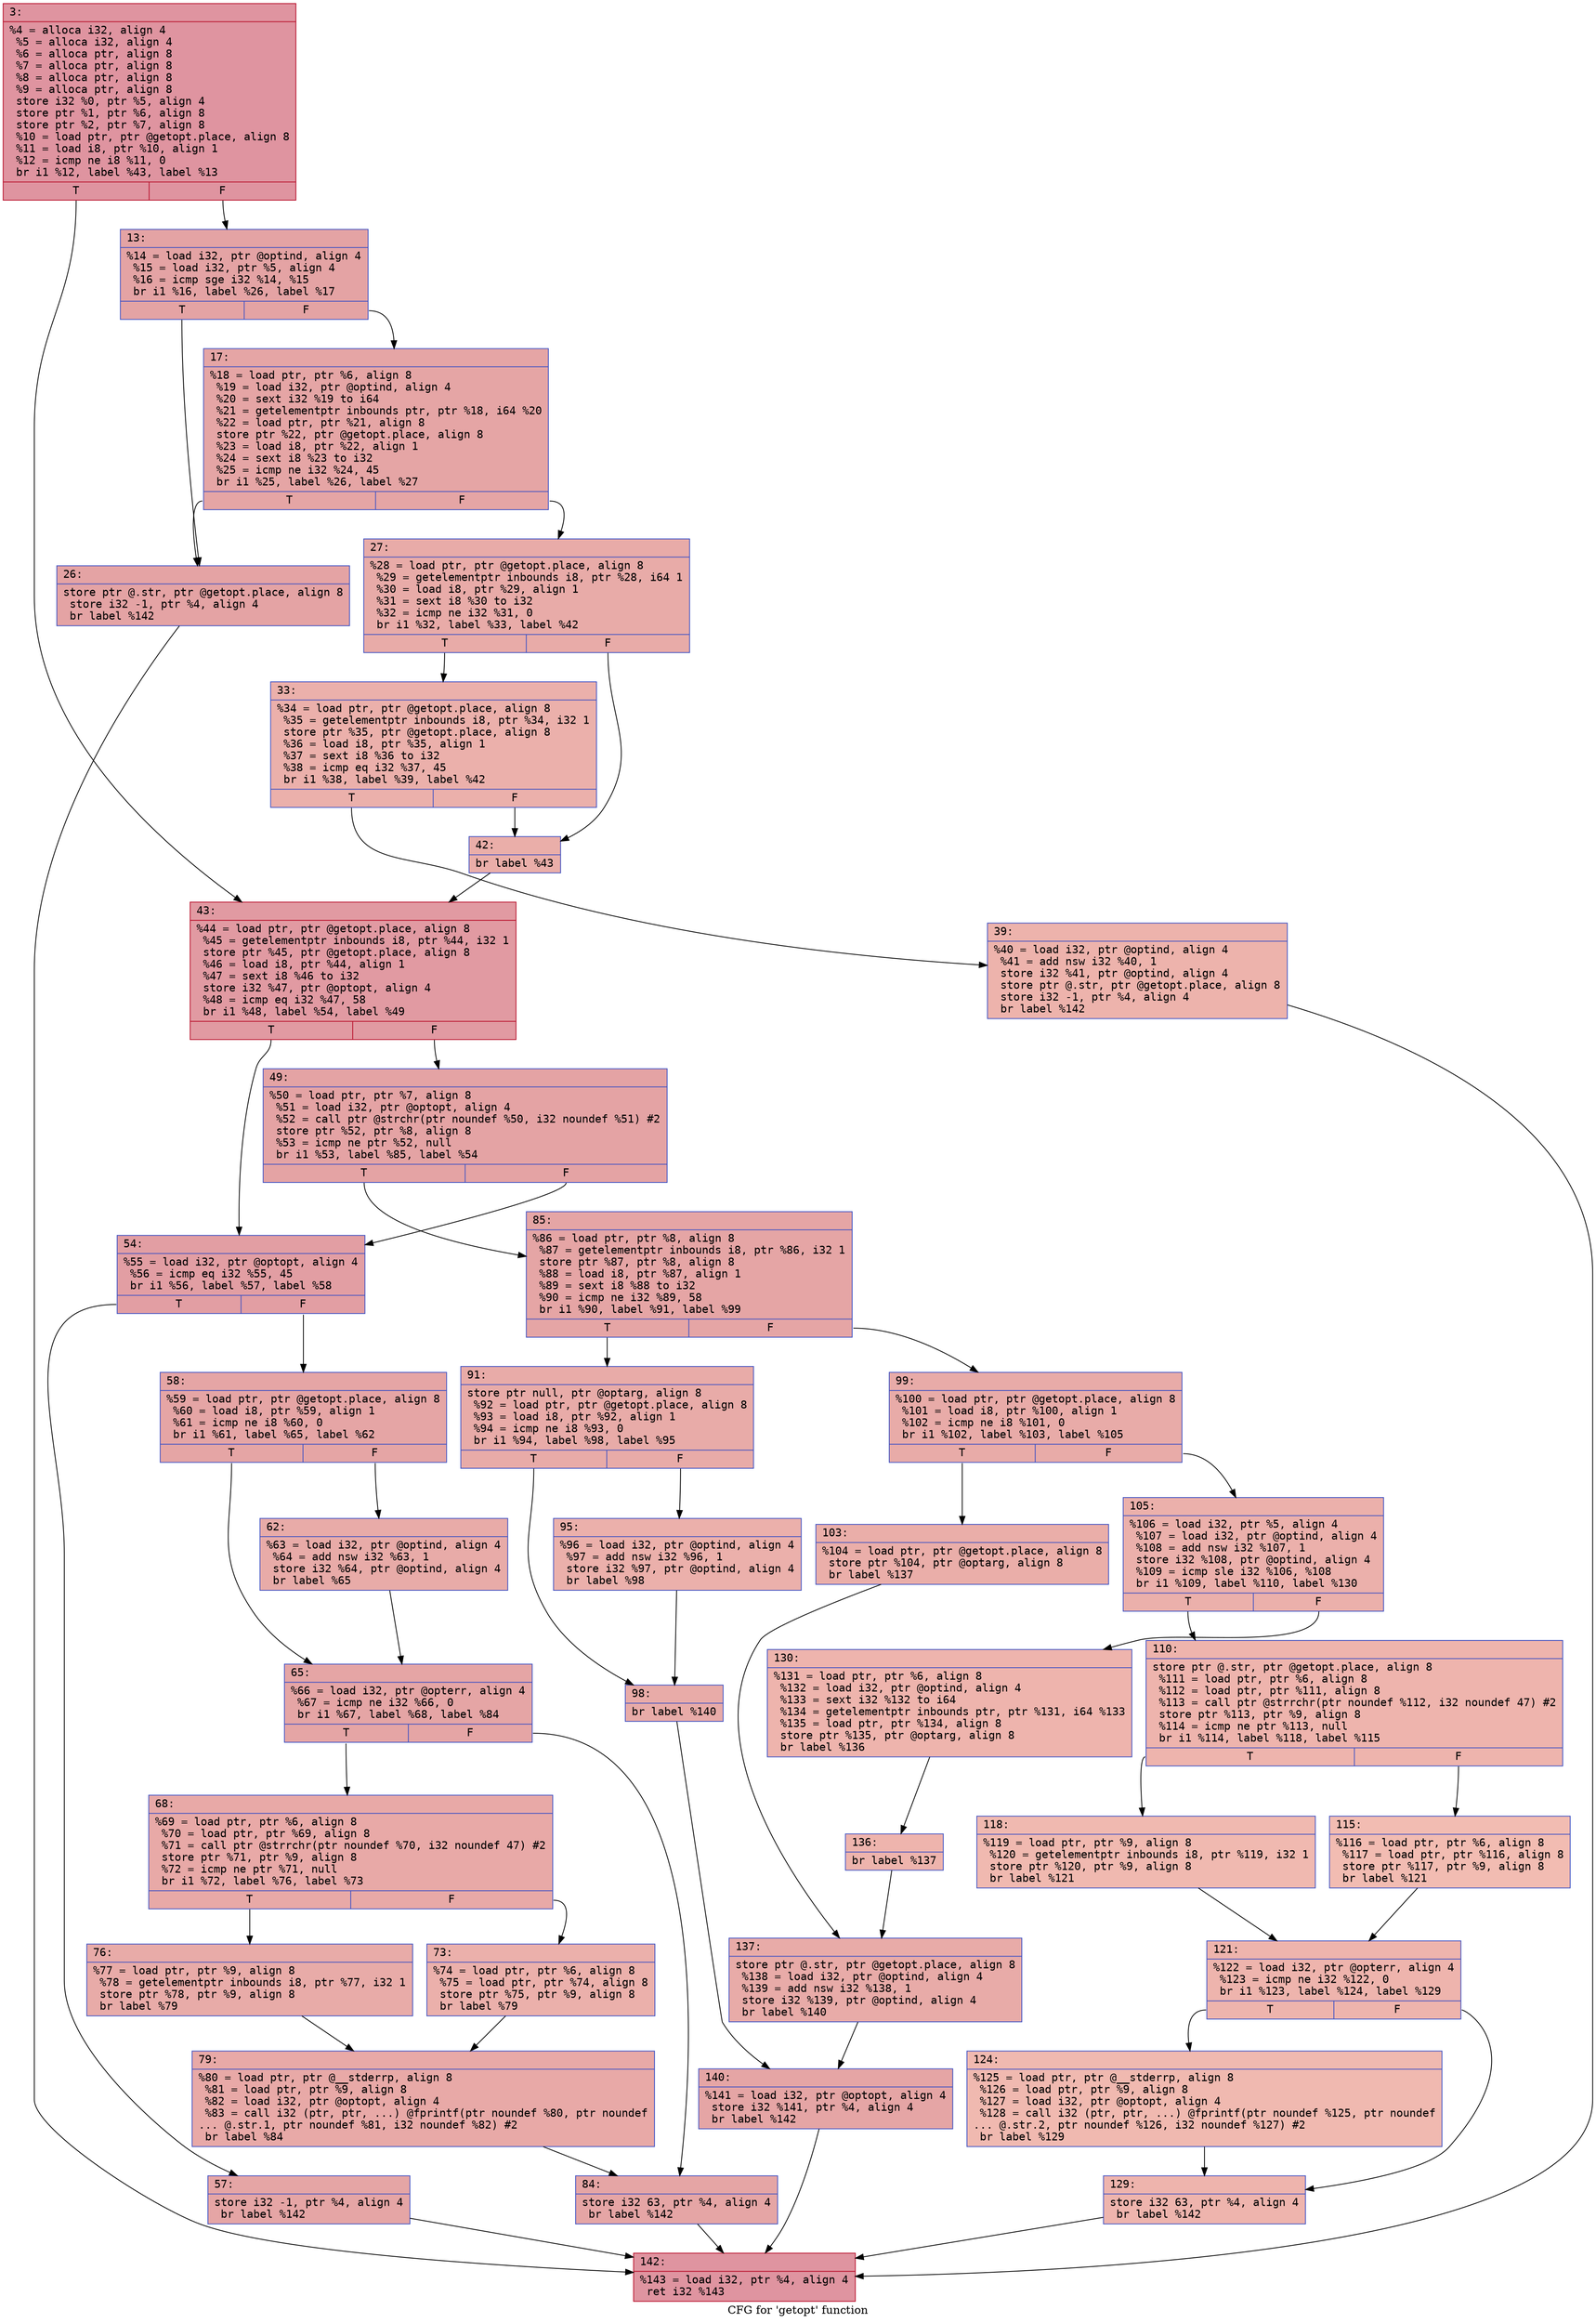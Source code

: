 digraph "CFG for 'getopt' function" {
	label="CFG for 'getopt' function";

	Node0x6000012d1f90 [shape=record,color="#b70d28ff", style=filled, fillcolor="#b70d2870" fontname="Courier",label="{3:\l|  %4 = alloca i32, align 4\l  %5 = alloca i32, align 4\l  %6 = alloca ptr, align 8\l  %7 = alloca ptr, align 8\l  %8 = alloca ptr, align 8\l  %9 = alloca ptr, align 8\l  store i32 %0, ptr %5, align 4\l  store ptr %1, ptr %6, align 8\l  store ptr %2, ptr %7, align 8\l  %10 = load ptr, ptr @getopt.place, align 8\l  %11 = load i8, ptr %10, align 1\l  %12 = icmp ne i8 %11, 0\l  br i1 %12, label %43, label %13\l|{<s0>T|<s1>F}}"];
	Node0x6000012d1f90:s0 -> Node0x6000012d2210[tooltip="3 -> 43\nProbability 62.50%" ];
	Node0x6000012d1f90:s1 -> Node0x6000012d1fe0[tooltip="3 -> 13\nProbability 37.50%" ];
	Node0x6000012d1fe0 [shape=record,color="#3d50c3ff", style=filled, fillcolor="#c32e3170" fontname="Courier",label="{13:\l|  %14 = load i32, ptr @optind, align 4\l  %15 = load i32, ptr %5, align 4\l  %16 = icmp sge i32 %14, %15\l  br i1 %16, label %26, label %17\l|{<s0>T|<s1>F}}"];
	Node0x6000012d1fe0:s0 -> Node0x6000012d2080[tooltip="13 -> 26\nProbability 50.00%" ];
	Node0x6000012d1fe0:s1 -> Node0x6000012d2030[tooltip="13 -> 17\nProbability 50.00%" ];
	Node0x6000012d2030 [shape=record,color="#3d50c3ff", style=filled, fillcolor="#c5333470" fontname="Courier",label="{17:\l|  %18 = load ptr, ptr %6, align 8\l  %19 = load i32, ptr @optind, align 4\l  %20 = sext i32 %19 to i64\l  %21 = getelementptr inbounds ptr, ptr %18, i64 %20\l  %22 = load ptr, ptr %21, align 8\l  store ptr %22, ptr @getopt.place, align 8\l  %23 = load i8, ptr %22, align 1\l  %24 = sext i8 %23 to i32\l  %25 = icmp ne i32 %24, 45\l  br i1 %25, label %26, label %27\l|{<s0>T|<s1>F}}"];
	Node0x6000012d2030:s0 -> Node0x6000012d2080[tooltip="17 -> 26\nProbability 50.00%" ];
	Node0x6000012d2030:s1 -> Node0x6000012d20d0[tooltip="17 -> 27\nProbability 50.00%" ];
	Node0x6000012d2080 [shape=record,color="#3d50c3ff", style=filled, fillcolor="#c32e3170" fontname="Courier",label="{26:\l|  store ptr @.str, ptr @getopt.place, align 8\l  store i32 -1, ptr %4, align 4\l  br label %142\l}"];
	Node0x6000012d2080 -> Node0x6000012d2b20[tooltip="26 -> 142\nProbability 100.00%" ];
	Node0x6000012d20d0 [shape=record,color="#3d50c3ff", style=filled, fillcolor="#cc403a70" fontname="Courier",label="{27:\l|  %28 = load ptr, ptr @getopt.place, align 8\l  %29 = getelementptr inbounds i8, ptr %28, i64 1\l  %30 = load i8, ptr %29, align 1\l  %31 = sext i8 %30 to i32\l  %32 = icmp ne i32 %31, 0\l  br i1 %32, label %33, label %42\l|{<s0>T|<s1>F}}"];
	Node0x6000012d20d0:s0 -> Node0x6000012d2120[tooltip="27 -> 33\nProbability 62.50%" ];
	Node0x6000012d20d0:s1 -> Node0x6000012d21c0[tooltip="27 -> 42\nProbability 37.50%" ];
	Node0x6000012d2120 [shape=record,color="#3d50c3ff", style=filled, fillcolor="#d24b4070" fontname="Courier",label="{33:\l|  %34 = load ptr, ptr @getopt.place, align 8\l  %35 = getelementptr inbounds i8, ptr %34, i32 1\l  store ptr %35, ptr @getopt.place, align 8\l  %36 = load i8, ptr %35, align 1\l  %37 = sext i8 %36 to i32\l  %38 = icmp eq i32 %37, 45\l  br i1 %38, label %39, label %42\l|{<s0>T|<s1>F}}"];
	Node0x6000012d2120:s0 -> Node0x6000012d2170[tooltip="33 -> 39\nProbability 50.00%" ];
	Node0x6000012d2120:s1 -> Node0x6000012d21c0[tooltip="33 -> 42\nProbability 50.00%" ];
	Node0x6000012d2170 [shape=record,color="#3d50c3ff", style=filled, fillcolor="#d6524470" fontname="Courier",label="{39:\l|  %40 = load i32, ptr @optind, align 4\l  %41 = add nsw i32 %40, 1\l  store i32 %41, ptr @optind, align 4\l  store ptr @.str, ptr @getopt.place, align 8\l  store i32 -1, ptr %4, align 4\l  br label %142\l}"];
	Node0x6000012d2170 -> Node0x6000012d2b20[tooltip="39 -> 142\nProbability 100.00%" ];
	Node0x6000012d21c0 [shape=record,color="#3d50c3ff", style=filled, fillcolor="#d0473d70" fontname="Courier",label="{42:\l|  br label %43\l}"];
	Node0x6000012d21c0 -> Node0x6000012d2210[tooltip="42 -> 43\nProbability 100.00%" ];
	Node0x6000012d2210 [shape=record,color="#b70d28ff", style=filled, fillcolor="#bb1b2c70" fontname="Courier",label="{43:\l|  %44 = load ptr, ptr @getopt.place, align 8\l  %45 = getelementptr inbounds i8, ptr %44, i32 1\l  store ptr %45, ptr @getopt.place, align 8\l  %46 = load i8, ptr %44, align 1\l  %47 = sext i8 %46 to i32\l  store i32 %47, ptr @optopt, align 4\l  %48 = icmp eq i32 %47, 58\l  br i1 %48, label %54, label %49\l|{<s0>T|<s1>F}}"];
	Node0x6000012d2210:s0 -> Node0x6000012d22b0[tooltip="43 -> 54\nProbability 50.00%" ];
	Node0x6000012d2210:s1 -> Node0x6000012d2260[tooltip="43 -> 49\nProbability 50.00%" ];
	Node0x6000012d2260 [shape=record,color="#3d50c3ff", style=filled, fillcolor="#c32e3170" fontname="Courier",label="{49:\l|  %50 = load ptr, ptr %7, align 8\l  %51 = load i32, ptr @optopt, align 4\l  %52 = call ptr @strchr(ptr noundef %50, i32 noundef %51) #2\l  store ptr %52, ptr %8, align 8\l  %53 = icmp ne ptr %52, null\l  br i1 %53, label %85, label %54\l|{<s0>T|<s1>F}}"];
	Node0x6000012d2260:s0 -> Node0x6000012d25d0[tooltip="49 -> 85\nProbability 62.50%" ];
	Node0x6000012d2260:s1 -> Node0x6000012d22b0[tooltip="49 -> 54\nProbability 37.50%" ];
	Node0x6000012d22b0 [shape=record,color="#3d50c3ff", style=filled, fillcolor="#be242e70" fontname="Courier",label="{54:\l|  %55 = load i32, ptr @optopt, align 4\l  %56 = icmp eq i32 %55, 45\l  br i1 %56, label %57, label %58\l|{<s0>T|<s1>F}}"];
	Node0x6000012d22b0:s0 -> Node0x6000012d2300[tooltip="54 -> 57\nProbability 50.00%" ];
	Node0x6000012d22b0:s1 -> Node0x6000012d2350[tooltip="54 -> 58\nProbability 50.00%" ];
	Node0x6000012d2300 [shape=record,color="#3d50c3ff", style=filled, fillcolor="#c5333470" fontname="Courier",label="{57:\l|  store i32 -1, ptr %4, align 4\l  br label %142\l}"];
	Node0x6000012d2300 -> Node0x6000012d2b20[tooltip="57 -> 142\nProbability 100.00%" ];
	Node0x6000012d2350 [shape=record,color="#3d50c3ff", style=filled, fillcolor="#c5333470" fontname="Courier",label="{58:\l|  %59 = load ptr, ptr @getopt.place, align 8\l  %60 = load i8, ptr %59, align 1\l  %61 = icmp ne i8 %60, 0\l  br i1 %61, label %65, label %62\l|{<s0>T|<s1>F}}"];
	Node0x6000012d2350:s0 -> Node0x6000012d23f0[tooltip="58 -> 65\nProbability 62.50%" ];
	Node0x6000012d2350:s1 -> Node0x6000012d23a0[tooltip="58 -> 62\nProbability 37.50%" ];
	Node0x6000012d23a0 [shape=record,color="#3d50c3ff", style=filled, fillcolor="#cc403a70" fontname="Courier",label="{62:\l|  %63 = load i32, ptr @optind, align 4\l  %64 = add nsw i32 %63, 1\l  store i32 %64, ptr @optind, align 4\l  br label %65\l}"];
	Node0x6000012d23a0 -> Node0x6000012d23f0[tooltip="62 -> 65\nProbability 100.00%" ];
	Node0x6000012d23f0 [shape=record,color="#3d50c3ff", style=filled, fillcolor="#c5333470" fontname="Courier",label="{65:\l|  %66 = load i32, ptr @opterr, align 4\l  %67 = icmp ne i32 %66, 0\l  br i1 %67, label %68, label %84\l|{<s0>T|<s1>F}}"];
	Node0x6000012d23f0:s0 -> Node0x6000012d2440[tooltip="65 -> 68\nProbability 62.50%" ];
	Node0x6000012d23f0:s1 -> Node0x6000012d2580[tooltip="65 -> 84\nProbability 37.50%" ];
	Node0x6000012d2440 [shape=record,color="#3d50c3ff", style=filled, fillcolor="#ca3b3770" fontname="Courier",label="{68:\l|  %69 = load ptr, ptr %6, align 8\l  %70 = load ptr, ptr %69, align 8\l  %71 = call ptr @strrchr(ptr noundef %70, i32 noundef 47) #2\l  store ptr %71, ptr %9, align 8\l  %72 = icmp ne ptr %71, null\l  br i1 %72, label %76, label %73\l|{<s0>T|<s1>F}}"];
	Node0x6000012d2440:s0 -> Node0x6000012d24e0[tooltip="68 -> 76\nProbability 62.50%" ];
	Node0x6000012d2440:s1 -> Node0x6000012d2490[tooltip="68 -> 73\nProbability 37.50%" ];
	Node0x6000012d2490 [shape=record,color="#3d50c3ff", style=filled, fillcolor="#d24b4070" fontname="Courier",label="{73:\l|  %74 = load ptr, ptr %6, align 8\l  %75 = load ptr, ptr %74, align 8\l  store ptr %75, ptr %9, align 8\l  br label %79\l}"];
	Node0x6000012d2490 -> Node0x6000012d2530[tooltip="73 -> 79\nProbability 100.00%" ];
	Node0x6000012d24e0 [shape=record,color="#3d50c3ff", style=filled, fillcolor="#cc403a70" fontname="Courier",label="{76:\l|  %77 = load ptr, ptr %9, align 8\l  %78 = getelementptr inbounds i8, ptr %77, i32 1\l  store ptr %78, ptr %9, align 8\l  br label %79\l}"];
	Node0x6000012d24e0 -> Node0x6000012d2530[tooltip="76 -> 79\nProbability 100.00%" ];
	Node0x6000012d2530 [shape=record,color="#3d50c3ff", style=filled, fillcolor="#ca3b3770" fontname="Courier",label="{79:\l|  %80 = load ptr, ptr @__stderrp, align 8\l  %81 = load ptr, ptr %9, align 8\l  %82 = load i32, ptr @optopt, align 4\l  %83 = call i32 (ptr, ptr, ...) @fprintf(ptr noundef %80, ptr noundef\l... @.str.1, ptr noundef %81, i32 noundef %82) #2\l  br label %84\l}"];
	Node0x6000012d2530 -> Node0x6000012d2580[tooltip="79 -> 84\nProbability 100.00%" ];
	Node0x6000012d2580 [shape=record,color="#3d50c3ff", style=filled, fillcolor="#c5333470" fontname="Courier",label="{84:\l|  store i32 63, ptr %4, align 4\l  br label %142\l}"];
	Node0x6000012d2580 -> Node0x6000012d2b20[tooltip="84 -> 142\nProbability 100.00%" ];
	Node0x6000012d25d0 [shape=record,color="#3d50c3ff", style=filled, fillcolor="#c5333470" fontname="Courier",label="{85:\l|  %86 = load ptr, ptr %8, align 8\l  %87 = getelementptr inbounds i8, ptr %86, i32 1\l  store ptr %87, ptr %8, align 8\l  %88 = load i8, ptr %87, align 1\l  %89 = sext i8 %88 to i32\l  %90 = icmp ne i32 %89, 58\l  br i1 %90, label %91, label %99\l|{<s0>T|<s1>F}}"];
	Node0x6000012d25d0:s0 -> Node0x6000012d2620[tooltip="85 -> 91\nProbability 50.00%" ];
	Node0x6000012d25d0:s1 -> Node0x6000012d2710[tooltip="85 -> 99\nProbability 50.00%" ];
	Node0x6000012d2620 [shape=record,color="#3d50c3ff", style=filled, fillcolor="#cc403a70" fontname="Courier",label="{91:\l|  store ptr null, ptr @optarg, align 8\l  %92 = load ptr, ptr @getopt.place, align 8\l  %93 = load i8, ptr %92, align 1\l  %94 = icmp ne i8 %93, 0\l  br i1 %94, label %98, label %95\l|{<s0>T|<s1>F}}"];
	Node0x6000012d2620:s0 -> Node0x6000012d26c0[tooltip="91 -> 98\nProbability 62.50%" ];
	Node0x6000012d2620:s1 -> Node0x6000012d2670[tooltip="91 -> 95\nProbability 37.50%" ];
	Node0x6000012d2670 [shape=record,color="#3d50c3ff", style=filled, fillcolor="#d24b4070" fontname="Courier",label="{95:\l|  %96 = load i32, ptr @optind, align 4\l  %97 = add nsw i32 %96, 1\l  store i32 %97, ptr @optind, align 4\l  br label %98\l}"];
	Node0x6000012d2670 -> Node0x6000012d26c0[tooltip="95 -> 98\nProbability 100.00%" ];
	Node0x6000012d26c0 [shape=record,color="#3d50c3ff", style=filled, fillcolor="#cc403a70" fontname="Courier",label="{98:\l|  br label %140\l}"];
	Node0x6000012d26c0 -> Node0x6000012d2ad0[tooltip="98 -> 140\nProbability 100.00%" ];
	Node0x6000012d2710 [shape=record,color="#3d50c3ff", style=filled, fillcolor="#cc403a70" fontname="Courier",label="{99:\l|  %100 = load ptr, ptr @getopt.place, align 8\l  %101 = load i8, ptr %100, align 1\l  %102 = icmp ne i8 %101, 0\l  br i1 %102, label %103, label %105\l|{<s0>T|<s1>F}}"];
	Node0x6000012d2710:s0 -> Node0x6000012d2760[tooltip="99 -> 103\nProbability 62.50%" ];
	Node0x6000012d2710:s1 -> Node0x6000012d27b0[tooltip="99 -> 105\nProbability 37.50%" ];
	Node0x6000012d2760 [shape=record,color="#3d50c3ff", style=filled, fillcolor="#d0473d70" fontname="Courier",label="{103:\l|  %104 = load ptr, ptr @getopt.place, align 8\l  store ptr %104, ptr @optarg, align 8\l  br label %137\l}"];
	Node0x6000012d2760 -> Node0x6000012d2a80[tooltip="103 -> 137\nProbability 100.00%" ];
	Node0x6000012d27b0 [shape=record,color="#3d50c3ff", style=filled, fillcolor="#d24b4070" fontname="Courier",label="{105:\l|  %106 = load i32, ptr %5, align 4\l  %107 = load i32, ptr @optind, align 4\l  %108 = add nsw i32 %107, 1\l  store i32 %108, ptr @optind, align 4\l  %109 = icmp sle i32 %106, %108\l  br i1 %109, label %110, label %130\l|{<s0>T|<s1>F}}"];
	Node0x6000012d27b0:s0 -> Node0x6000012d2800[tooltip="105 -> 110\nProbability 50.00%" ];
	Node0x6000012d27b0:s1 -> Node0x6000012d29e0[tooltip="105 -> 130\nProbability 50.00%" ];
	Node0x6000012d2800 [shape=record,color="#3d50c3ff", style=filled, fillcolor="#d8564670" fontname="Courier",label="{110:\l|  store ptr @.str, ptr @getopt.place, align 8\l  %111 = load ptr, ptr %6, align 8\l  %112 = load ptr, ptr %111, align 8\l  %113 = call ptr @strrchr(ptr noundef %112, i32 noundef 47) #2\l  store ptr %113, ptr %9, align 8\l  %114 = icmp ne ptr %113, null\l  br i1 %114, label %118, label %115\l|{<s0>T|<s1>F}}"];
	Node0x6000012d2800:s0 -> Node0x6000012d28a0[tooltip="110 -> 118\nProbability 62.50%" ];
	Node0x6000012d2800:s1 -> Node0x6000012d2850[tooltip="110 -> 115\nProbability 37.50%" ];
	Node0x6000012d2850 [shape=record,color="#3d50c3ff", style=filled, fillcolor="#e1675170" fontname="Courier",label="{115:\l|  %116 = load ptr, ptr %6, align 8\l  %117 = load ptr, ptr %116, align 8\l  store ptr %117, ptr %9, align 8\l  br label %121\l}"];
	Node0x6000012d2850 -> Node0x6000012d28f0[tooltip="115 -> 121\nProbability 100.00%" ];
	Node0x6000012d28a0 [shape=record,color="#3d50c3ff", style=filled, fillcolor="#de614d70" fontname="Courier",label="{118:\l|  %119 = load ptr, ptr %9, align 8\l  %120 = getelementptr inbounds i8, ptr %119, i32 1\l  store ptr %120, ptr %9, align 8\l  br label %121\l}"];
	Node0x6000012d28a0 -> Node0x6000012d28f0[tooltip="118 -> 121\nProbability 100.00%" ];
	Node0x6000012d28f0 [shape=record,color="#3d50c3ff", style=filled, fillcolor="#d8564670" fontname="Courier",label="{121:\l|  %122 = load i32, ptr @opterr, align 4\l  %123 = icmp ne i32 %122, 0\l  br i1 %123, label %124, label %129\l|{<s0>T|<s1>F}}"];
	Node0x6000012d28f0:s0 -> Node0x6000012d2940[tooltip="121 -> 124\nProbability 62.50%" ];
	Node0x6000012d28f0:s1 -> Node0x6000012d2990[tooltip="121 -> 129\nProbability 37.50%" ];
	Node0x6000012d2940 [shape=record,color="#3d50c3ff", style=filled, fillcolor="#de614d70" fontname="Courier",label="{124:\l|  %125 = load ptr, ptr @__stderrp, align 8\l  %126 = load ptr, ptr %9, align 8\l  %127 = load i32, ptr @optopt, align 4\l  %128 = call i32 (ptr, ptr, ...) @fprintf(ptr noundef %125, ptr noundef\l... @.str.2, ptr noundef %126, i32 noundef %127) #2\l  br label %129\l}"];
	Node0x6000012d2940 -> Node0x6000012d2990[tooltip="124 -> 129\nProbability 100.00%" ];
	Node0x6000012d2990 [shape=record,color="#3d50c3ff", style=filled, fillcolor="#d8564670" fontname="Courier",label="{129:\l|  store i32 63, ptr %4, align 4\l  br label %142\l}"];
	Node0x6000012d2990 -> Node0x6000012d2b20[tooltip="129 -> 142\nProbability 100.00%" ];
	Node0x6000012d29e0 [shape=record,color="#3d50c3ff", style=filled, fillcolor="#d8564670" fontname="Courier",label="{130:\l|  %131 = load ptr, ptr %6, align 8\l  %132 = load i32, ptr @optind, align 4\l  %133 = sext i32 %132 to i64\l  %134 = getelementptr inbounds ptr, ptr %131, i64 %133\l  %135 = load ptr, ptr %134, align 8\l  store ptr %135, ptr @optarg, align 8\l  br label %136\l}"];
	Node0x6000012d29e0 -> Node0x6000012d2a30[tooltip="130 -> 136\nProbability 100.00%" ];
	Node0x6000012d2a30 [shape=record,color="#3d50c3ff", style=filled, fillcolor="#d8564670" fontname="Courier",label="{136:\l|  br label %137\l}"];
	Node0x6000012d2a30 -> Node0x6000012d2a80[tooltip="136 -> 137\nProbability 100.00%" ];
	Node0x6000012d2a80 [shape=record,color="#3d50c3ff", style=filled, fillcolor="#cc403a70" fontname="Courier",label="{137:\l|  store ptr @.str, ptr @getopt.place, align 8\l  %138 = load i32, ptr @optind, align 4\l  %139 = add nsw i32 %138, 1\l  store i32 %139, ptr @optind, align 4\l  br label %140\l}"];
	Node0x6000012d2a80 -> Node0x6000012d2ad0[tooltip="137 -> 140\nProbability 100.00%" ];
	Node0x6000012d2ad0 [shape=record,color="#3d50c3ff", style=filled, fillcolor="#c5333470" fontname="Courier",label="{140:\l|  %141 = load i32, ptr @optopt, align 4\l  store i32 %141, ptr %4, align 4\l  br label %142\l}"];
	Node0x6000012d2ad0 -> Node0x6000012d2b20[tooltip="140 -> 142\nProbability 100.00%" ];
	Node0x6000012d2b20 [shape=record,color="#b70d28ff", style=filled, fillcolor="#b70d2870" fontname="Courier",label="{142:\l|  %143 = load i32, ptr %4, align 4\l  ret i32 %143\l}"];
}
